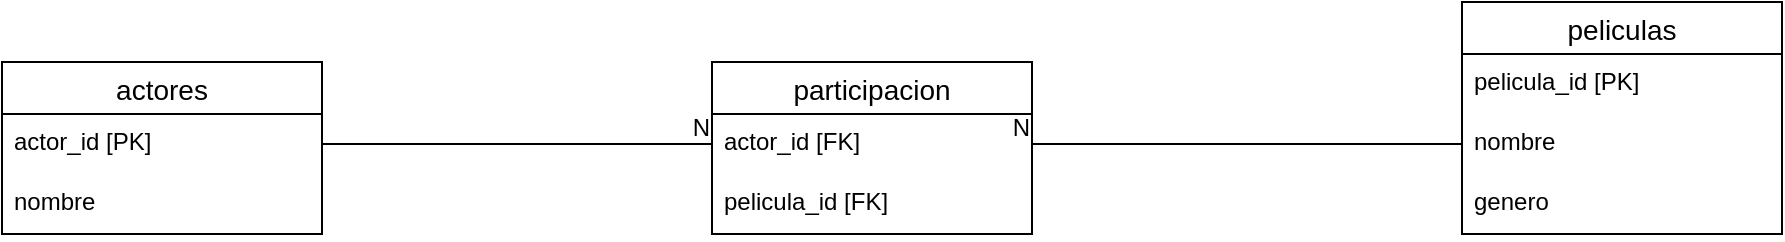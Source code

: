 <mxfile version="24.3.0" type="github">
  <diagram id="R2lEEEUBdFMjLlhIrx00" name="Page-1">
    <mxGraphModel dx="1050" dy="530" grid="1" gridSize="10" guides="1" tooltips="1" connect="1" arrows="1" fold="1" page="1" pageScale="1" pageWidth="850" pageHeight="1100" math="0" shadow="0" extFonts="Permanent Marker^https://fonts.googleapis.com/css?family=Permanent+Marker">
      <root>
        <mxCell id="0" />
        <mxCell id="1" parent="0" />
        <mxCell id="H4-Wv3msvxt6lHc-jZ4H-15" value="actores" style="swimlane;fontStyle=0;childLayout=stackLayout;horizontal=1;startSize=26;horizontalStack=0;resizeParent=1;resizeParentMax=0;resizeLast=0;collapsible=1;marginBottom=0;align=center;fontSize=14;" vertex="1" parent="1">
          <mxGeometry y="50" width="160" height="86" as="geometry" />
        </mxCell>
        <mxCell id="H4-Wv3msvxt6lHc-jZ4H-16" value="actor_id [PK]" style="text;strokeColor=none;fillColor=none;spacingLeft=4;spacingRight=4;overflow=hidden;rotatable=0;points=[[0,0.5],[1,0.5]];portConstraint=eastwest;fontSize=12;whiteSpace=wrap;html=1;" vertex="1" parent="H4-Wv3msvxt6lHc-jZ4H-15">
          <mxGeometry y="26" width="160" height="30" as="geometry" />
        </mxCell>
        <mxCell id="H4-Wv3msvxt6lHc-jZ4H-17" value="nombre" style="text;strokeColor=none;fillColor=none;spacingLeft=4;spacingRight=4;overflow=hidden;rotatable=0;points=[[0,0.5],[1,0.5]];portConstraint=eastwest;fontSize=12;whiteSpace=wrap;html=1;" vertex="1" parent="H4-Wv3msvxt6lHc-jZ4H-15">
          <mxGeometry y="56" width="160" height="30" as="geometry" />
        </mxCell>
        <mxCell id="H4-Wv3msvxt6lHc-jZ4H-18" value="participacion" style="swimlane;fontStyle=0;childLayout=stackLayout;horizontal=1;startSize=26;horizontalStack=0;resizeParent=1;resizeParentMax=0;resizeLast=0;collapsible=1;marginBottom=0;align=center;fontSize=14;" vertex="1" parent="1">
          <mxGeometry x="355" y="50" width="160" height="86" as="geometry" />
        </mxCell>
        <mxCell id="H4-Wv3msvxt6lHc-jZ4H-19" value="actor_id [FK]" style="text;strokeColor=none;fillColor=none;spacingLeft=4;spacingRight=4;overflow=hidden;rotatable=0;points=[[0,0.5],[1,0.5]];portConstraint=eastwest;fontSize=12;whiteSpace=wrap;html=1;" vertex="1" parent="H4-Wv3msvxt6lHc-jZ4H-18">
          <mxGeometry y="26" width="160" height="30" as="geometry" />
        </mxCell>
        <mxCell id="H4-Wv3msvxt6lHc-jZ4H-20" value="pelicula_id [FK]" style="text;strokeColor=none;fillColor=none;spacingLeft=4;spacingRight=4;overflow=hidden;rotatable=0;points=[[0,0.5],[1,0.5]];portConstraint=eastwest;fontSize=12;whiteSpace=wrap;html=1;" vertex="1" parent="H4-Wv3msvxt6lHc-jZ4H-18">
          <mxGeometry y="56" width="160" height="30" as="geometry" />
        </mxCell>
        <mxCell id="H4-Wv3msvxt6lHc-jZ4H-21" value="peliculas" style="swimlane;fontStyle=0;childLayout=stackLayout;horizontal=1;startSize=26;horizontalStack=0;resizeParent=1;resizeParentMax=0;resizeLast=0;collapsible=1;marginBottom=0;align=center;fontSize=14;" vertex="1" parent="1">
          <mxGeometry x="730" y="20" width="160" height="116" as="geometry" />
        </mxCell>
        <mxCell id="H4-Wv3msvxt6lHc-jZ4H-22" value="pelicula_id [PK]" style="text;strokeColor=none;fillColor=none;spacingLeft=4;spacingRight=4;overflow=hidden;rotatable=0;points=[[0,0.5],[1,0.5]];portConstraint=eastwest;fontSize=12;whiteSpace=wrap;html=1;" vertex="1" parent="H4-Wv3msvxt6lHc-jZ4H-21">
          <mxGeometry y="26" width="160" height="30" as="geometry" />
        </mxCell>
        <mxCell id="H4-Wv3msvxt6lHc-jZ4H-23" value="nombre" style="text;strokeColor=none;fillColor=none;spacingLeft=4;spacingRight=4;overflow=hidden;rotatable=0;points=[[0,0.5],[1,0.5]];portConstraint=eastwest;fontSize=12;whiteSpace=wrap;html=1;" vertex="1" parent="H4-Wv3msvxt6lHc-jZ4H-21">
          <mxGeometry y="56" width="160" height="30" as="geometry" />
        </mxCell>
        <mxCell id="H4-Wv3msvxt6lHc-jZ4H-24" value="genero" style="text;strokeColor=none;fillColor=none;spacingLeft=4;spacingRight=4;overflow=hidden;rotatable=0;points=[[0,0.5],[1,0.5]];portConstraint=eastwest;fontSize=12;whiteSpace=wrap;html=1;" vertex="1" parent="H4-Wv3msvxt6lHc-jZ4H-21">
          <mxGeometry y="86" width="160" height="30" as="geometry" />
        </mxCell>
        <mxCell id="H4-Wv3msvxt6lHc-jZ4H-25" value="" style="endArrow=none;html=1;rounded=0;exitX=1;exitY=0.5;exitDx=0;exitDy=0;entryX=0;entryY=0.5;entryDx=0;entryDy=0;" edge="1" parent="1" source="H4-Wv3msvxt6lHc-jZ4H-16" target="H4-Wv3msvxt6lHc-jZ4H-19">
          <mxGeometry relative="1" as="geometry">
            <mxPoint x="260" y="200" as="sourcePoint" />
            <mxPoint x="420" y="200" as="targetPoint" />
          </mxGeometry>
        </mxCell>
        <mxCell id="H4-Wv3msvxt6lHc-jZ4H-26" value="N" style="resizable=0;html=1;whiteSpace=wrap;align=right;verticalAlign=bottom;" connectable="0" vertex="1" parent="H4-Wv3msvxt6lHc-jZ4H-25">
          <mxGeometry x="1" relative="1" as="geometry" />
        </mxCell>
        <mxCell id="H4-Wv3msvxt6lHc-jZ4H-27" value="" style="endArrow=none;html=1;rounded=0;exitX=0;exitY=0.5;exitDx=0;exitDy=0;entryX=1;entryY=0.5;entryDx=0;entryDy=0;" edge="1" parent="1" source="H4-Wv3msvxt6lHc-jZ4H-23" target="H4-Wv3msvxt6lHc-jZ4H-19">
          <mxGeometry relative="1" as="geometry">
            <mxPoint x="540" y="220" as="sourcePoint" />
            <mxPoint x="735" y="220" as="targetPoint" />
          </mxGeometry>
        </mxCell>
        <mxCell id="H4-Wv3msvxt6lHc-jZ4H-28" value="N" style="resizable=0;html=1;whiteSpace=wrap;align=right;verticalAlign=bottom;" connectable="0" vertex="1" parent="H4-Wv3msvxt6lHc-jZ4H-27">
          <mxGeometry x="1" relative="1" as="geometry" />
        </mxCell>
      </root>
    </mxGraphModel>
  </diagram>
</mxfile>
